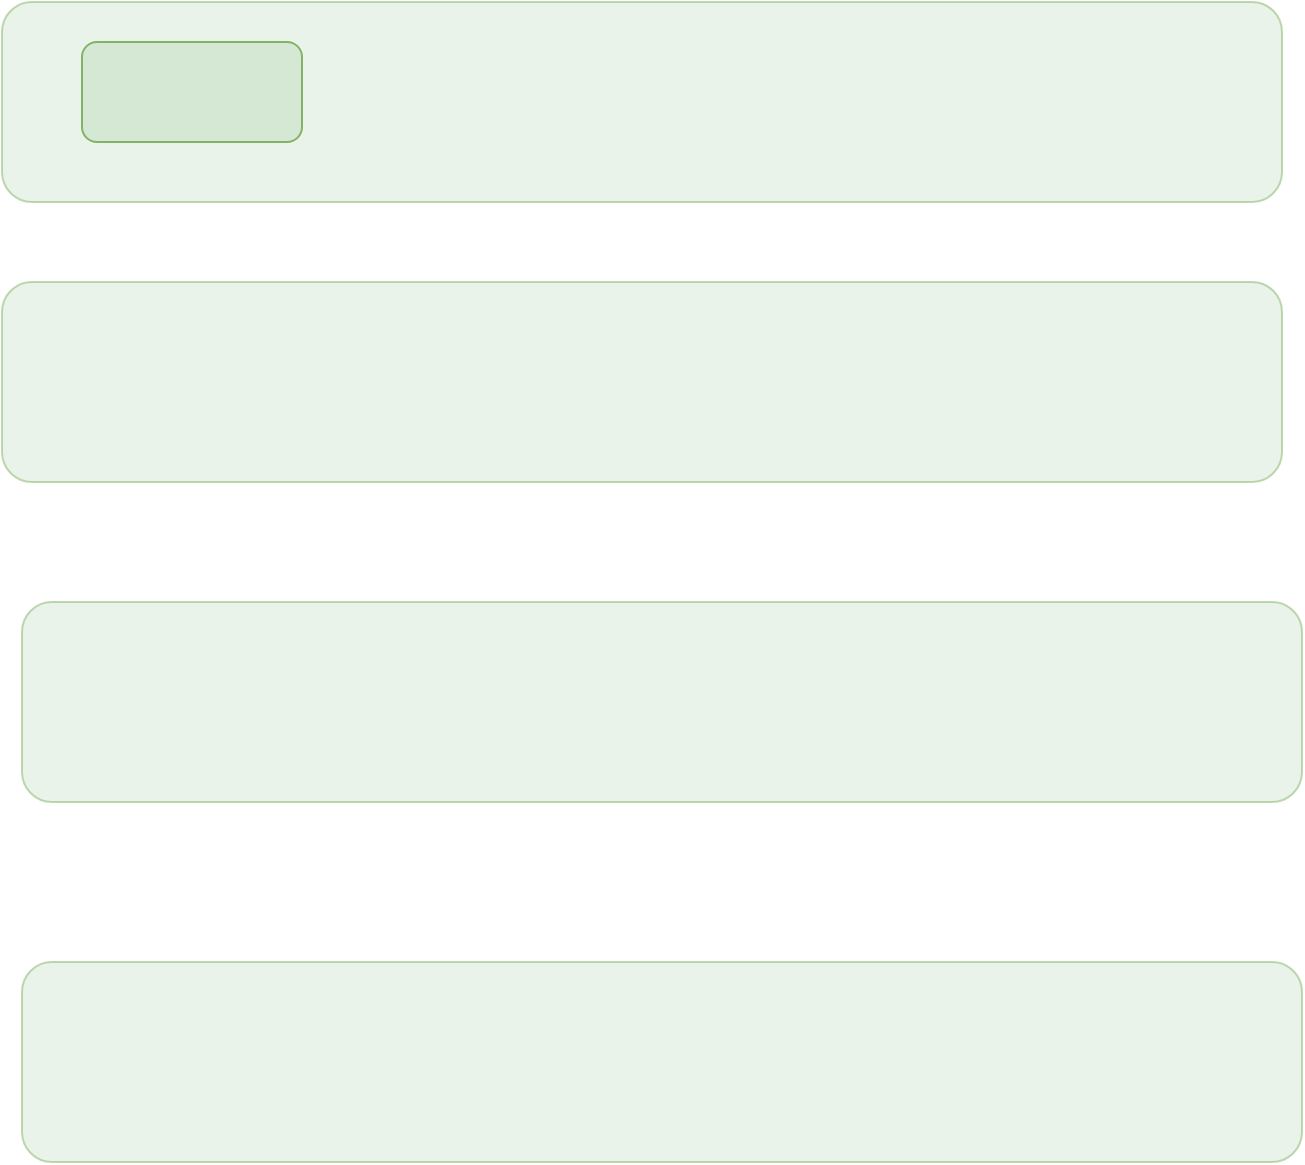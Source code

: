 <mxfile version="28.0.4">
  <diagram name="Page-1" id="CFkTU83PlunPRarvs-fn">
    <mxGraphModel dx="732" dy="499" grid="1" gridSize="10" guides="1" tooltips="1" connect="1" arrows="1" fold="1" page="1" pageScale="1" pageWidth="850" pageHeight="1100" math="0" shadow="0">
      <root>
        <mxCell id="0" />
        <mxCell id="1" parent="0" />
        <mxCell id="t9Bq_UQ6VEND_BJtQZHo-1" value="" style="rounded=1;whiteSpace=wrap;html=1;fillColor=#d5e8d4;strokeColor=#82b366;glass=0;shadow=0;opacity=50;" parent="1" vertex="1">
          <mxGeometry x="20" y="100" width="640" height="100" as="geometry" />
        </mxCell>
        <mxCell id="t9Bq_UQ6VEND_BJtQZHo-2" value="" style="rounded=1;whiteSpace=wrap;html=1;fillColor=#d5e8d4;strokeColor=#82b366;" parent="1" vertex="1">
          <mxGeometry x="60" y="120" width="110" height="50" as="geometry" />
        </mxCell>
        <mxCell id="uTGP6NqTZdfKWgKjHSfX-2" value="" style="rounded=1;whiteSpace=wrap;html=1;fillColor=#d5e8d4;strokeColor=#82b366;glass=0;shadow=0;opacity=50;" vertex="1" parent="1">
          <mxGeometry x="20" y="240" width="640" height="100" as="geometry" />
        </mxCell>
        <mxCell id="uTGP6NqTZdfKWgKjHSfX-3" value="" style="rounded=1;whiteSpace=wrap;html=1;fillColor=#d5e8d4;strokeColor=#82b366;glass=0;shadow=0;opacity=50;" vertex="1" parent="1">
          <mxGeometry x="30" y="400" width="640" height="100" as="geometry" />
        </mxCell>
        <mxCell id="uTGP6NqTZdfKWgKjHSfX-4" value="" style="rounded=1;whiteSpace=wrap;html=1;fillColor=#d5e8d4;strokeColor=#82b366;glass=0;shadow=0;opacity=50;" vertex="1" parent="1">
          <mxGeometry x="30" y="580" width="640" height="100" as="geometry" />
        </mxCell>
      </root>
    </mxGraphModel>
  </diagram>
</mxfile>
